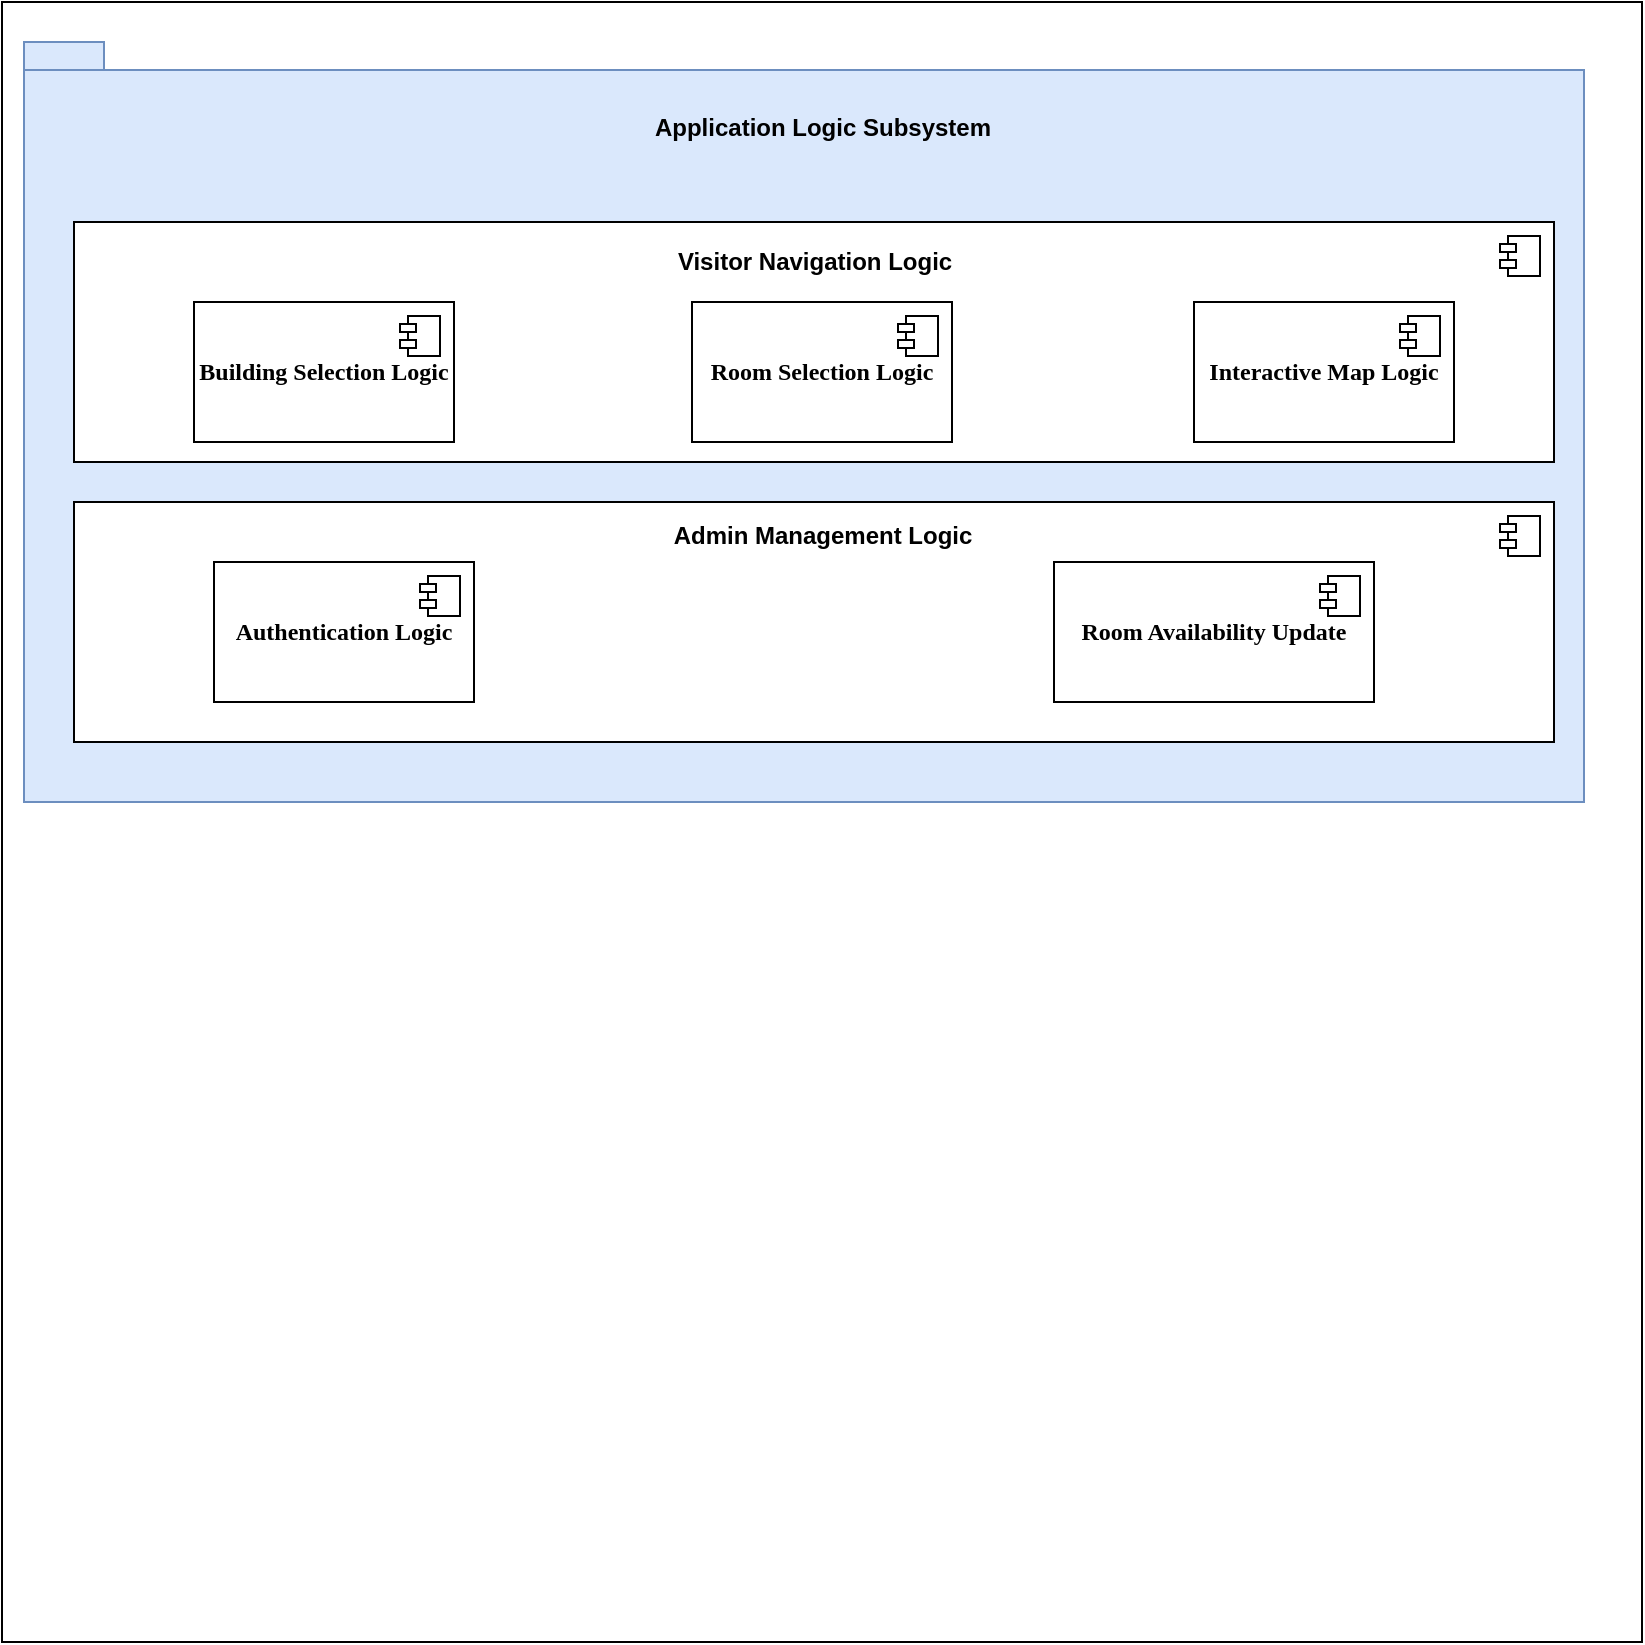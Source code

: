 <mxfile version="25.0.1">
  <diagram name="Page-1" id="pe3bYTbhl8I68EiOJdXy">
    <mxGraphModel dx="1026" dy="684" grid="1" gridSize="10" guides="1" tooltips="1" connect="1" arrows="1" fold="1" page="1" pageScale="1" pageWidth="827" pageHeight="1169" math="0" shadow="0">
      <root>
        <mxCell id="0" />
        <mxCell id="1" parent="0" />
        <mxCell id="fvKdfxZt3XaWqtrk5Flv-2" value="" style="whiteSpace=wrap;html=1;aspect=fixed;" vertex="1" parent="1">
          <mxGeometry x="4" y="90" width="820" height="820" as="geometry" />
        </mxCell>
        <mxCell id="fvKdfxZt3XaWqtrk5Flv-3" value="" style="shape=folder;fontStyle=1;spacingTop=10;tabWidth=40;tabHeight=14;tabPosition=left;html=1;whiteSpace=wrap;fillColor=#dae8fc;strokeColor=#6c8ebf;" vertex="1" parent="1">
          <mxGeometry x="15" y="110" width="780" height="380" as="geometry" />
        </mxCell>
        <mxCell id="fvKdfxZt3XaWqtrk5Flv-4" value="Application Logic Subsystem" style="text;align=center;fontStyle=1;verticalAlign=middle;spacingLeft=3;spacingRight=3;strokeColor=none;rotatable=0;points=[[0,0.5],[1,0.5]];portConstraint=eastwest;html=1;" vertex="1" parent="1">
          <mxGeometry x="294" y="140" width="240" height="26" as="geometry" />
        </mxCell>
        <mxCell id="fvKdfxZt3XaWqtrk5Flv-5" value="" style="html=1;dropTarget=0;whiteSpace=wrap;fontFamily=Times New Roman;spacing=2;" vertex="1" parent="1">
          <mxGeometry x="40" y="200" width="740" height="120" as="geometry" />
        </mxCell>
        <mxCell id="fvKdfxZt3XaWqtrk5Flv-6" value="" style="shape=module;jettyWidth=8;jettyHeight=4;fontFamily=Times New Roman;spacing=2;" vertex="1" parent="fvKdfxZt3XaWqtrk5Flv-5">
          <mxGeometry x="1" width="20" height="20" relative="1" as="geometry">
            <mxPoint x="-27" y="7" as="offset" />
          </mxGeometry>
        </mxCell>
        <mxCell id="fvKdfxZt3XaWqtrk5Flv-7" value="Visitor Navigation Logic" style="text;align=center;fontStyle=1;verticalAlign=middle;spacingLeft=3;spacingRight=3;strokeColor=none;rotatable=0;points=[[0,0.5],[1,0.5]];portConstraint=eastwest;html=1;" vertex="1" parent="1">
          <mxGeometry x="290" y="207" width="240" height="26" as="geometry" />
        </mxCell>
        <mxCell id="fvKdfxZt3XaWqtrk5Flv-8" value="&lt;b&gt;Building Selection Logic&lt;/b&gt;" style="html=1;dropTarget=0;whiteSpace=wrap;fontFamily=Times New Roman;spacing=2;" vertex="1" parent="1">
          <mxGeometry x="100" y="240" width="130" height="70" as="geometry" />
        </mxCell>
        <mxCell id="fvKdfxZt3XaWqtrk5Flv-9" value="" style="shape=module;jettyWidth=8;jettyHeight=4;fontFamily=Times New Roman;spacing=2;" vertex="1" parent="fvKdfxZt3XaWqtrk5Flv-8">
          <mxGeometry x="1" width="20" height="20" relative="1" as="geometry">
            <mxPoint x="-27" y="7" as="offset" />
          </mxGeometry>
        </mxCell>
        <mxCell id="fvKdfxZt3XaWqtrk5Flv-12" value="&lt;b&gt;Room Selection Logic&lt;/b&gt;" style="html=1;dropTarget=0;whiteSpace=wrap;fontFamily=Times New Roman;spacing=2;" vertex="1" parent="1">
          <mxGeometry x="349" y="240" width="130" height="70" as="geometry" />
        </mxCell>
        <mxCell id="fvKdfxZt3XaWqtrk5Flv-13" value="" style="shape=module;jettyWidth=8;jettyHeight=4;fontFamily=Times New Roman;spacing=2;" vertex="1" parent="fvKdfxZt3XaWqtrk5Flv-12">
          <mxGeometry x="1" width="20" height="20" relative="1" as="geometry">
            <mxPoint x="-27" y="7" as="offset" />
          </mxGeometry>
        </mxCell>
        <mxCell id="fvKdfxZt3XaWqtrk5Flv-14" value="&lt;b&gt;Interactive Map Logic&lt;/b&gt;" style="html=1;dropTarget=0;whiteSpace=wrap;fontFamily=Times New Roman;spacing=2;" vertex="1" parent="1">
          <mxGeometry x="600" y="240" width="130" height="70" as="geometry" />
        </mxCell>
        <mxCell id="fvKdfxZt3XaWqtrk5Flv-15" value="" style="shape=module;jettyWidth=8;jettyHeight=4;fontFamily=Times New Roman;spacing=2;" vertex="1" parent="fvKdfxZt3XaWqtrk5Flv-14">
          <mxGeometry x="1" width="20" height="20" relative="1" as="geometry">
            <mxPoint x="-27" y="7" as="offset" />
          </mxGeometry>
        </mxCell>
        <mxCell id="fvKdfxZt3XaWqtrk5Flv-16" value="&lt;div style=&quot;text-align: left;&quot;&gt;&lt;font face=&quot;__Inter_d65c78, __Inter_Fallback_d65c78, ui-sans-serif, system-ui, sans-serif, Apple Color Emoji, Segoe UI Emoji, Segoe UI Symbol, Noto Color Emoji&quot; color=&quot;#374151&quot;&gt;&lt;span style=&quot;font-size: 16px;&quot;&gt;&lt;br&gt;&lt;/span&gt;&lt;/font&gt;&lt;/div&gt;" style="html=1;dropTarget=0;whiteSpace=wrap;fontFamily=Times New Roman;spacing=2;" vertex="1" parent="1">
          <mxGeometry x="40" y="340" width="740" height="120" as="geometry" />
        </mxCell>
        <mxCell id="fvKdfxZt3XaWqtrk5Flv-17" value="" style="shape=module;jettyWidth=8;jettyHeight=4;fontFamily=Times New Roman;spacing=2;" vertex="1" parent="fvKdfxZt3XaWqtrk5Flv-16">
          <mxGeometry x="1" width="20" height="20" relative="1" as="geometry">
            <mxPoint x="-27" y="7" as="offset" />
          </mxGeometry>
        </mxCell>
        <mxCell id="fvKdfxZt3XaWqtrk5Flv-20" value="Admin Management Logic" style="text;align=center;fontStyle=1;verticalAlign=middle;spacingLeft=3;spacingRight=3;strokeColor=none;rotatable=0;points=[[0,0.5],[1,0.5]];portConstraint=eastwest;html=1;" vertex="1" parent="1">
          <mxGeometry x="294" y="344" width="240" height="26" as="geometry" />
        </mxCell>
        <mxCell id="fvKdfxZt3XaWqtrk5Flv-23" value="&lt;b&gt;Room Availability Update&lt;/b&gt;" style="html=1;dropTarget=0;whiteSpace=wrap;fontFamily=Times New Roman;spacing=2;" vertex="1" parent="1">
          <mxGeometry x="530" y="370" width="160" height="70" as="geometry" />
        </mxCell>
        <mxCell id="fvKdfxZt3XaWqtrk5Flv-24" value="" style="shape=module;jettyWidth=8;jettyHeight=4;fontFamily=Times New Roman;spacing=2;" vertex="1" parent="fvKdfxZt3XaWqtrk5Flv-23">
          <mxGeometry x="1" width="20" height="20" relative="1" as="geometry">
            <mxPoint x="-27" y="7" as="offset" />
          </mxGeometry>
        </mxCell>
        <mxCell id="fvKdfxZt3XaWqtrk5Flv-25" value="&lt;b&gt;Authentication Logic&lt;/b&gt;" style="html=1;dropTarget=0;whiteSpace=wrap;fontFamily=Times New Roman;spacing=2;" vertex="1" parent="1">
          <mxGeometry x="110" y="370" width="130" height="70" as="geometry" />
        </mxCell>
        <mxCell id="fvKdfxZt3XaWqtrk5Flv-26" value="" style="shape=module;jettyWidth=8;jettyHeight=4;fontFamily=Times New Roman;spacing=2;" vertex="1" parent="fvKdfxZt3XaWqtrk5Flv-25">
          <mxGeometry x="1" width="20" height="20" relative="1" as="geometry">
            <mxPoint x="-27" y="7" as="offset" />
          </mxGeometry>
        </mxCell>
      </root>
    </mxGraphModel>
  </diagram>
</mxfile>
